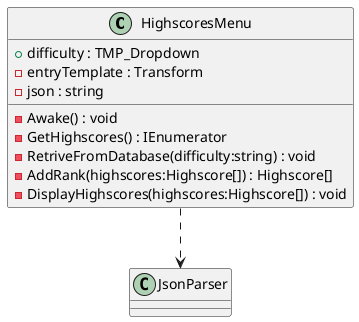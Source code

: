 @startuml
class HighscoresMenu {
    + difficulty : TMP_Dropdown
    - entryTemplate : Transform
    - json : string
    - Awake() : void
    - GetHighscores() : IEnumerator
    - RetriveFromDatabase(difficulty:string) : void
    - AddRank(highscores:Highscore[]) : Highscore[]
    - DisplayHighscores(highscores:Highscore[]) : void
}
HighscoresMenu ..> JsonParser
@enduml
